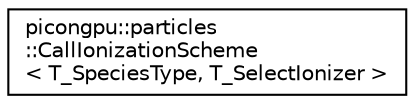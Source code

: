 digraph "Graphical Class Hierarchy"
{
 // LATEX_PDF_SIZE
  edge [fontname="Helvetica",fontsize="10",labelfontname="Helvetica",labelfontsize="10"];
  node [fontname="Helvetica",fontsize="10",shape=record];
  rankdir="LR";
  Node0 [label="picongpu::particles\l::CallIonizationScheme\l\< T_SpeciesType, T_SelectIonizer \>",height=0.2,width=0.4,color="black", fillcolor="white", style="filled",URL="$structpicongpu_1_1particles_1_1_call_ionization_scheme.html",tooltip="Call an ionization method upon an ion species."];
}
